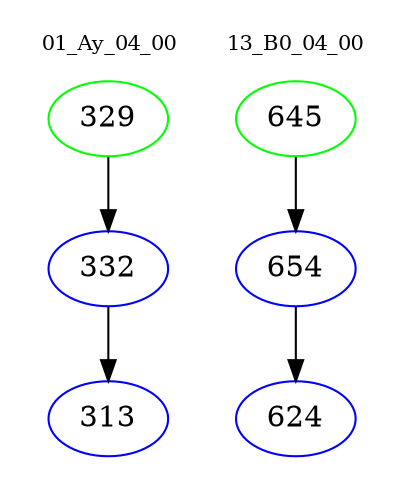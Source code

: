digraph{
subgraph cluster_0 {
color = white
label = "01_Ay_04_00";
fontsize=10;
T0_329 [label="329", color="green"]
T0_329 -> T0_332 [color="black"]
T0_332 [label="332", color="blue"]
T0_332 -> T0_313 [color="black"]
T0_313 [label="313", color="blue"]
}
subgraph cluster_1 {
color = white
label = "13_B0_04_00";
fontsize=10;
T1_645 [label="645", color="green"]
T1_645 -> T1_654 [color="black"]
T1_654 [label="654", color="blue"]
T1_654 -> T1_624 [color="black"]
T1_624 [label="624", color="blue"]
}
}
